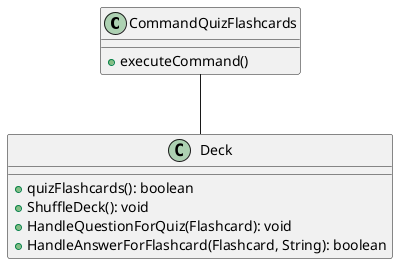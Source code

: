 @startuml
class CommandQuizFlashcards {
  + executeCommand()
}

class Deck {
  +  quizFlashcards(): boolean
  +  ShuffleDeck(): void
  +  HandleQuestionForQuiz(Flashcard): void
  +  HandleAnswerForFlashcard(Flashcard, String): boolean
}

CommandQuizFlashcards -- Deck
@enduml